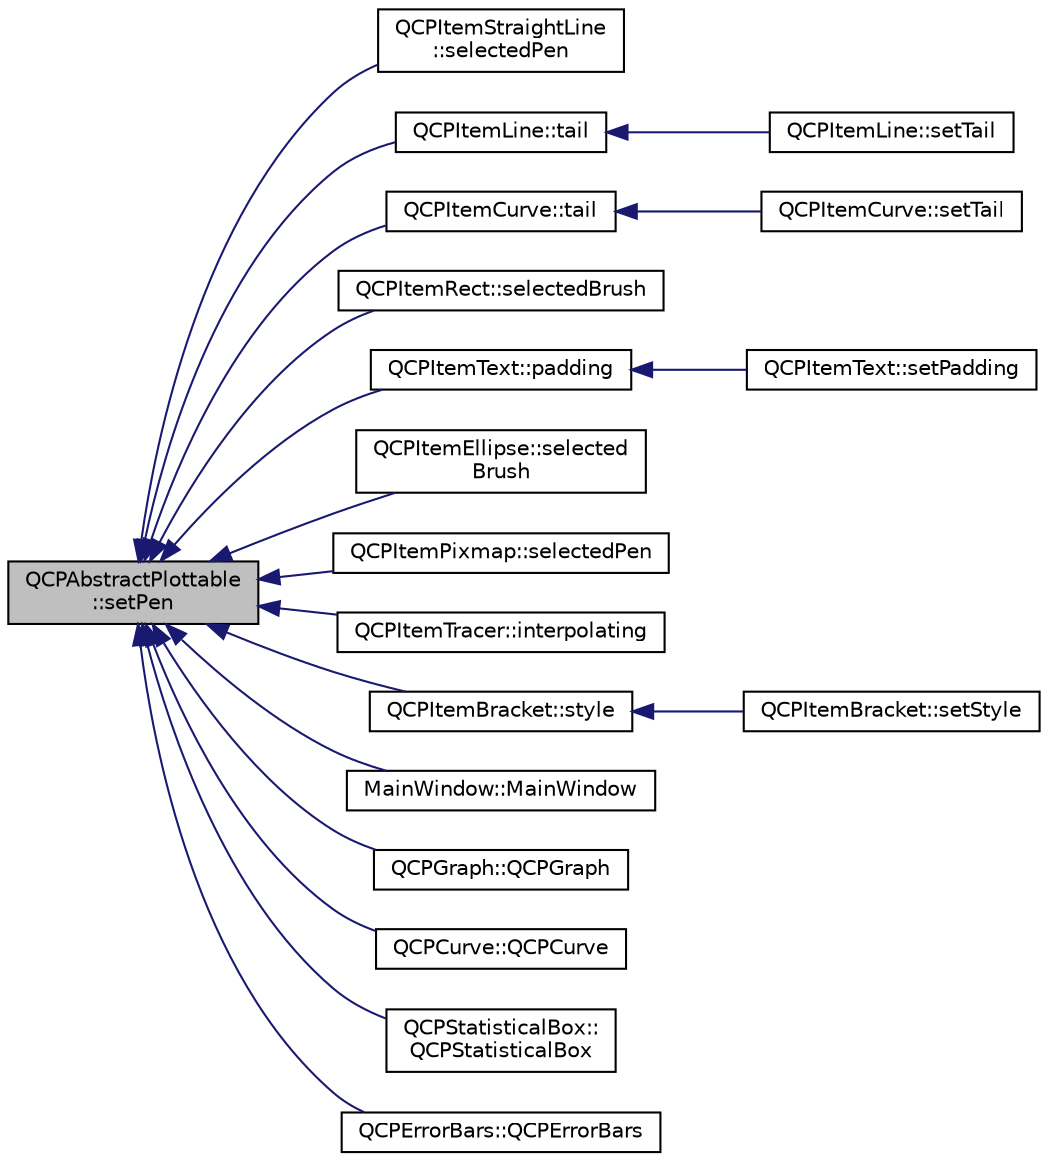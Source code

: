 digraph "QCPAbstractPlottable::setPen"
{
  edge [fontname="Helvetica",fontsize="10",labelfontname="Helvetica",labelfontsize="10"];
  node [fontname="Helvetica",fontsize="10",shape=record];
  rankdir="LR";
  Node527 [label="QCPAbstractPlottable\l::setPen",height=0.2,width=0.4,color="black", fillcolor="grey75", style="filled", fontcolor="black"];
  Node527 -> Node528 [dir="back",color="midnightblue",fontsize="10",style="solid",fontname="Helvetica"];
  Node528 [label="QCPItemStraightLine\l::selectedPen",height=0.2,width=0.4,color="black", fillcolor="white", style="filled",URL="$class_q_c_p_item_straight_line.html#ae4a4607045b1d0594f89eee448a31ff9"];
  Node527 -> Node529 [dir="back",color="midnightblue",fontsize="10",style="solid",fontname="Helvetica"];
  Node529 [label="QCPItemLine::tail",height=0.2,width=0.4,color="black", fillcolor="white", style="filled",URL="$class_q_c_p_item_line.html#ac085d3939ec11d7a4d592dc2ed578360"];
  Node529 -> Node530 [dir="back",color="midnightblue",fontsize="10",style="solid",fontname="Helvetica"];
  Node530 [label="QCPItemLine::setTail",height=0.2,width=0.4,color="black", fillcolor="white", style="filled",URL="$class_q_c_p_item_line.html#ac264222c3297a7efe33df9345c811a5f"];
  Node527 -> Node531 [dir="back",color="midnightblue",fontsize="10",style="solid",fontname="Helvetica"];
  Node531 [label="QCPItemCurve::tail",height=0.2,width=0.4,color="black", fillcolor="white", style="filled",URL="$class_q_c_p_item_curve.html#aaef82aa581f6996444028027d6829acc"];
  Node531 -> Node532 [dir="back",color="midnightblue",fontsize="10",style="solid",fontname="Helvetica"];
  Node532 [label="QCPItemCurve::setTail",height=0.2,width=0.4,color="black", fillcolor="white", style="filled",URL="$class_q_c_p_item_curve.html#ac3488d8b1a6489c845dc5bff3ef71124"];
  Node527 -> Node533 [dir="back",color="midnightblue",fontsize="10",style="solid",fontname="Helvetica"];
  Node533 [label="QCPItemRect::selectedBrush",height=0.2,width=0.4,color="black", fillcolor="white", style="filled",URL="$class_q_c_p_item_rect.html#a2b0a6852bc92d716c7e811c90de2c1a9"];
  Node527 -> Node534 [dir="back",color="midnightblue",fontsize="10",style="solid",fontname="Helvetica"];
  Node534 [label="QCPItemText::padding",height=0.2,width=0.4,color="black", fillcolor="white", style="filled",URL="$class_q_c_p_item_text.html#a5a598618350b40446d031fa9dc15fba7"];
  Node534 -> Node535 [dir="back",color="midnightblue",fontsize="10",style="solid",fontname="Helvetica"];
  Node535 [label="QCPItemText::setPadding",height=0.2,width=0.4,color="black", fillcolor="white", style="filled",URL="$class_q_c_p_item_text.html#aeea8a3e01f135f9dd0bb08f51db66310"];
  Node527 -> Node536 [dir="back",color="midnightblue",fontsize="10",style="solid",fontname="Helvetica"];
  Node536 [label="QCPItemEllipse::selected\lBrush",height=0.2,width=0.4,color="black", fillcolor="white", style="filled",URL="$class_q_c_p_item_ellipse.html#afeda9d8e2e6da216a3c3366d87e80feb"];
  Node527 -> Node537 [dir="back",color="midnightblue",fontsize="10",style="solid",fontname="Helvetica"];
  Node537 [label="QCPItemPixmap::selectedPen",height=0.2,width=0.4,color="black", fillcolor="white", style="filled",URL="$class_q_c_p_item_pixmap.html#a23806a20efcb172f0309e18809dc49d8"];
  Node527 -> Node538 [dir="back",color="midnightblue",fontsize="10",style="solid",fontname="Helvetica"];
  Node538 [label="QCPItemTracer::interpolating",height=0.2,width=0.4,color="black", fillcolor="white", style="filled",URL="$class_q_c_p_item_tracer.html#ae9ab6d72e0a35e1769c0b5a9b58181f2"];
  Node527 -> Node539 [dir="back",color="midnightblue",fontsize="10",style="solid",fontname="Helvetica"];
  Node539 [label="QCPItemBracket::style",height=0.2,width=0.4,color="black", fillcolor="white", style="filled",URL="$class_q_c_p_item_bracket.html#a600ad8c0a3193cc2f335db6039f2932d"];
  Node539 -> Node540 [dir="back",color="midnightblue",fontsize="10",style="solid",fontname="Helvetica"];
  Node540 [label="QCPItemBracket::setStyle",height=0.2,width=0.4,color="black", fillcolor="white", style="filled",URL="$class_q_c_p_item_bracket.html#a612dffa2373422eef8754d690add3703"];
  Node527 -> Node541 [dir="back",color="midnightblue",fontsize="10",style="solid",fontname="Helvetica"];
  Node541 [label="MainWindow::MainWindow",height=0.2,width=0.4,color="black", fillcolor="white", style="filled",URL="$class_main_window.html#a996c5a2b6f77944776856f08ec30858d",tooltip="Konstruktor parametryczny klasy MainWindow. "];
  Node527 -> Node542 [dir="back",color="midnightblue",fontsize="10",style="solid",fontname="Helvetica"];
  Node542 [label="QCPGraph::QCPGraph",height=0.2,width=0.4,color="black", fillcolor="white", style="filled",URL="$class_q_c_p_graph.html#a0393a38cf7183cbf46348eb6cf9a5a6c"];
  Node527 -> Node543 [dir="back",color="midnightblue",fontsize="10",style="solid",fontname="Helvetica"];
  Node543 [label="QCPCurve::QCPCurve",height=0.2,width=0.4,color="black", fillcolor="white", style="filled",URL="$class_q_c_p_curve.html#a36de58e2652b3fa47bdf9187d421d3ce"];
  Node527 -> Node544 [dir="back",color="midnightblue",fontsize="10",style="solid",fontname="Helvetica"];
  Node544 [label="QCPStatisticalBox::\lQCPStatisticalBox",height=0.2,width=0.4,color="black", fillcolor="white", style="filled",URL="$class_q_c_p_statistical_box.html#a75c2b3e7fcd0741cc981693a2ba63b27"];
  Node527 -> Node545 [dir="back",color="midnightblue",fontsize="10",style="solid",fontname="Helvetica"];
  Node545 [label="QCPErrorBars::QCPErrorBars",height=0.2,width=0.4,color="black", fillcolor="white", style="filled",URL="$class_q_c_p_error_bars.html#a5cdcc33e5f173780c3d657e96216e5c1"];
}
